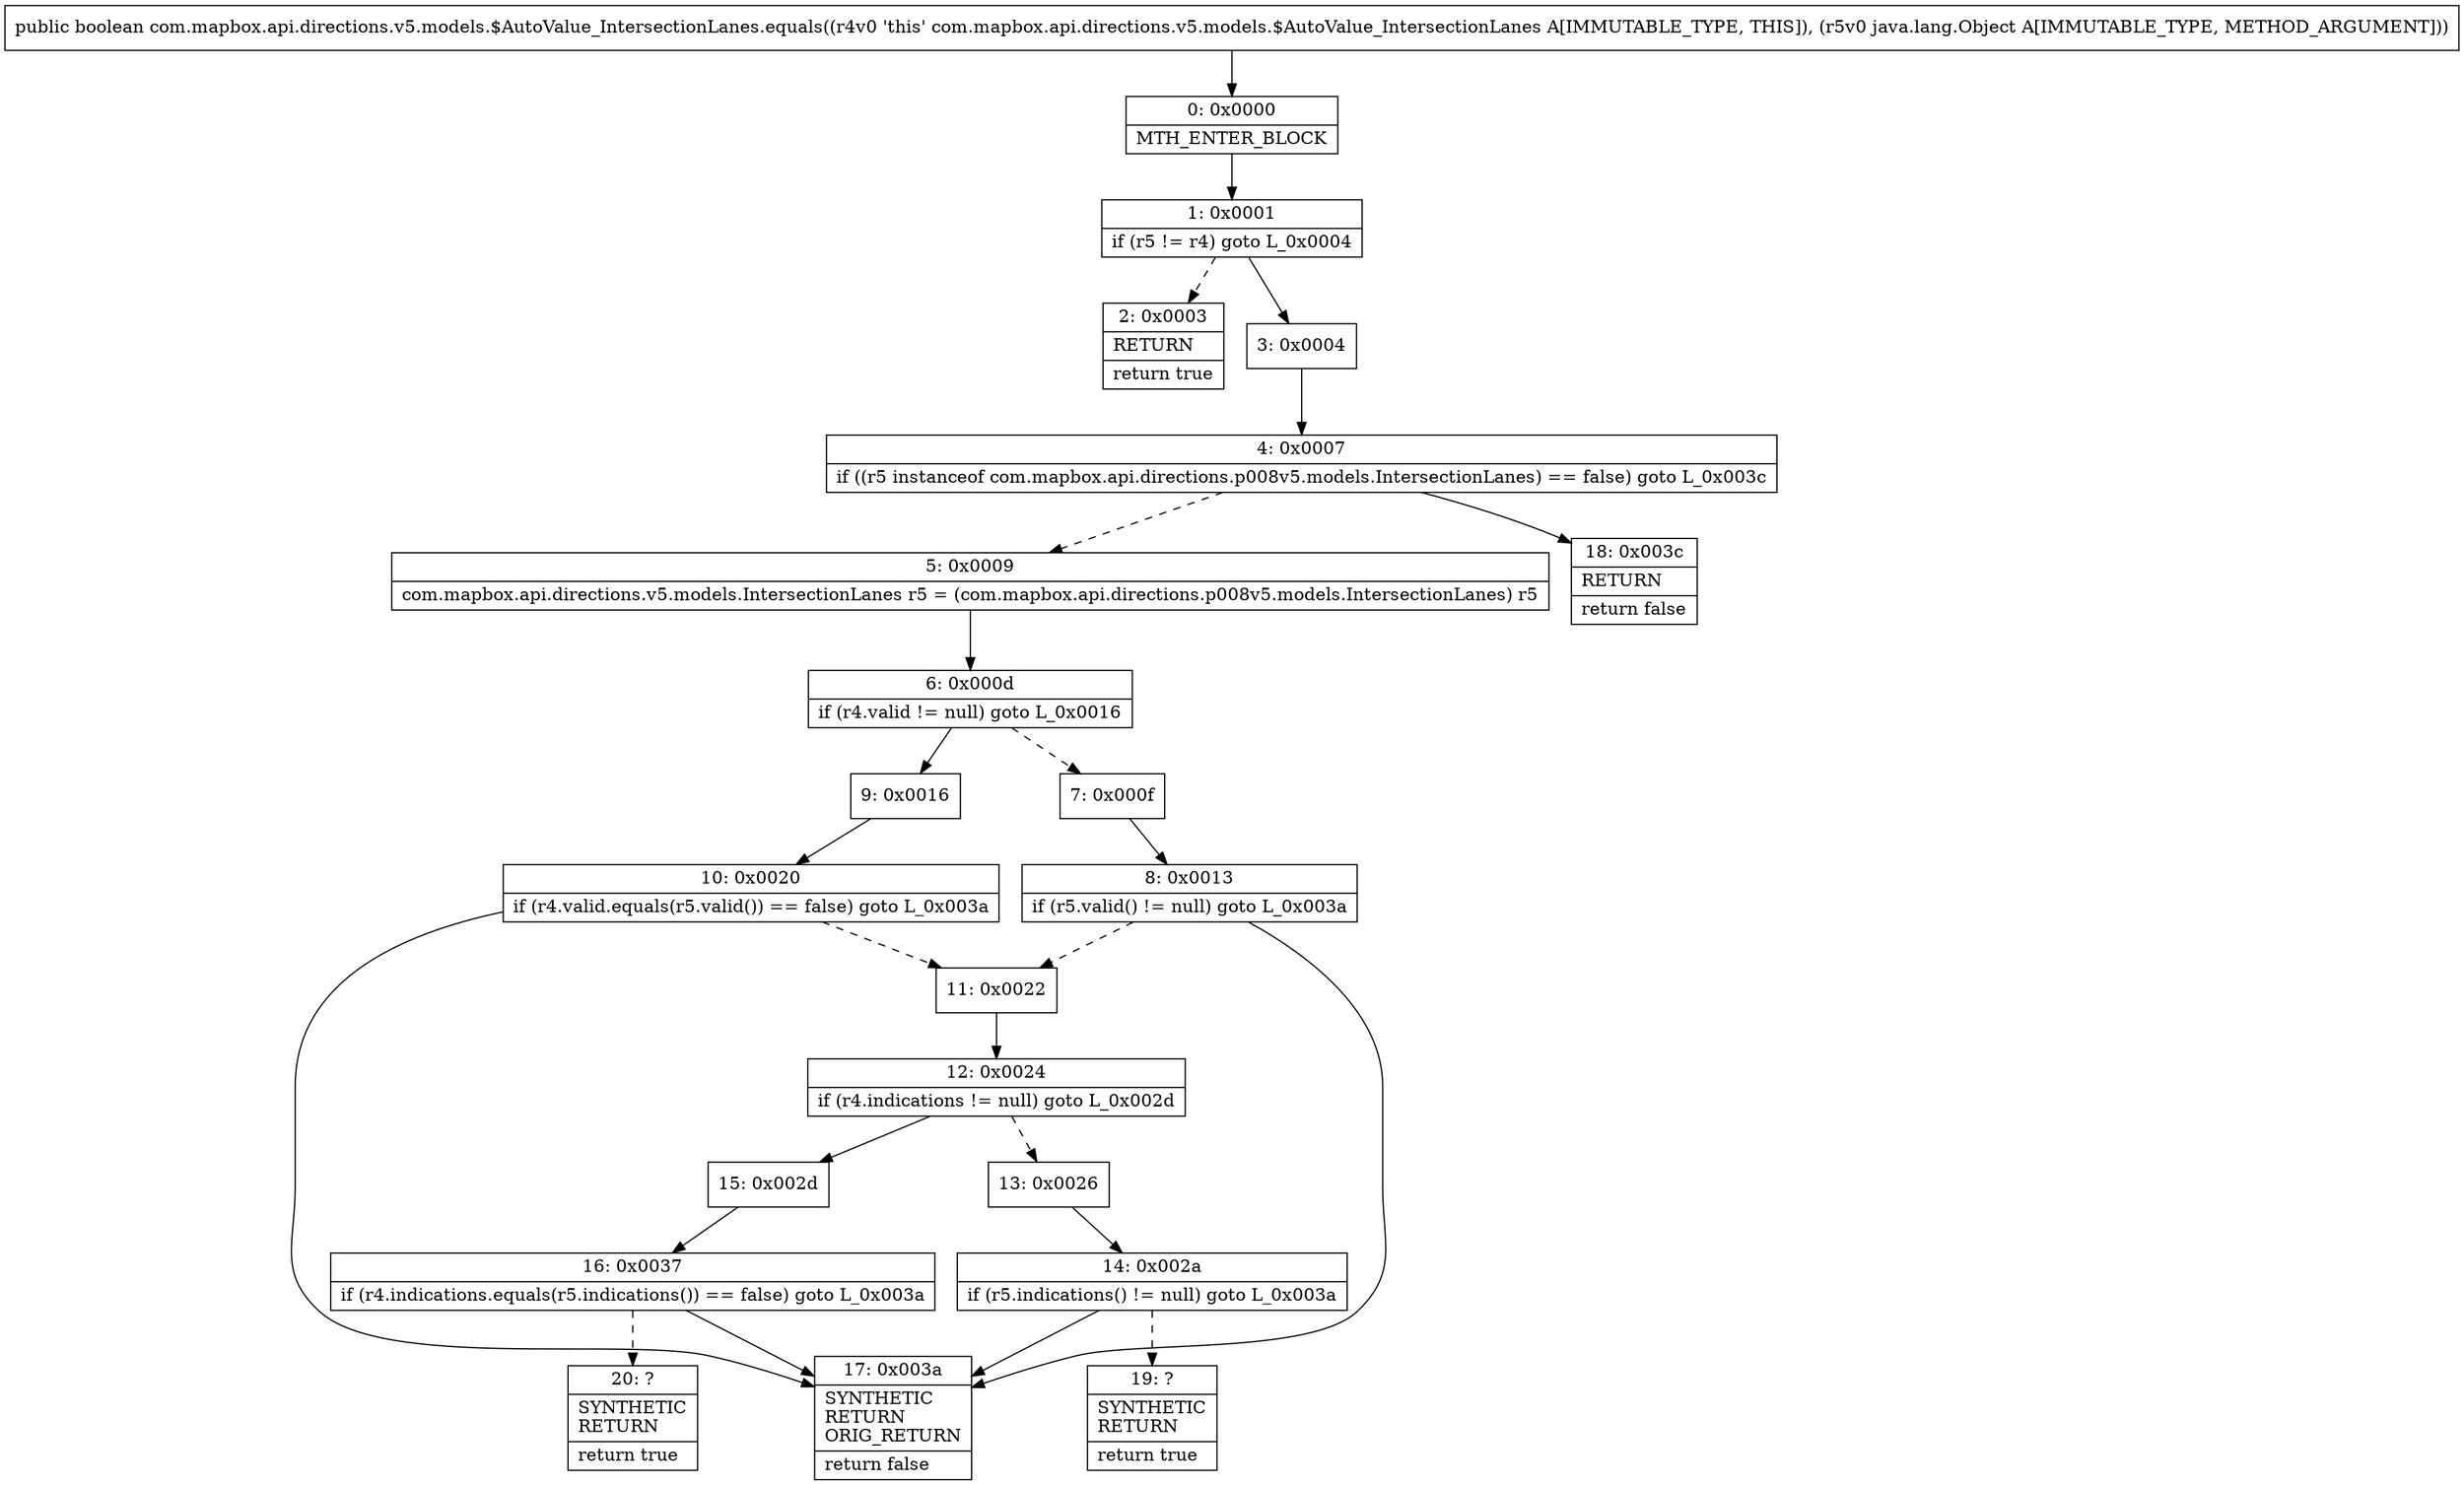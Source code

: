 digraph "CFG forcom.mapbox.api.directions.v5.models.$AutoValue_IntersectionLanes.equals(Ljava\/lang\/Object;)Z" {
Node_0 [shape=record,label="{0\:\ 0x0000|MTH_ENTER_BLOCK\l}"];
Node_1 [shape=record,label="{1\:\ 0x0001|if (r5 != r4) goto L_0x0004\l}"];
Node_2 [shape=record,label="{2\:\ 0x0003|RETURN\l|return true\l}"];
Node_3 [shape=record,label="{3\:\ 0x0004}"];
Node_4 [shape=record,label="{4\:\ 0x0007|if ((r5 instanceof com.mapbox.api.directions.p008v5.models.IntersectionLanes) == false) goto L_0x003c\l}"];
Node_5 [shape=record,label="{5\:\ 0x0009|com.mapbox.api.directions.v5.models.IntersectionLanes r5 = (com.mapbox.api.directions.p008v5.models.IntersectionLanes) r5\l}"];
Node_6 [shape=record,label="{6\:\ 0x000d|if (r4.valid != null) goto L_0x0016\l}"];
Node_7 [shape=record,label="{7\:\ 0x000f}"];
Node_8 [shape=record,label="{8\:\ 0x0013|if (r5.valid() != null) goto L_0x003a\l}"];
Node_9 [shape=record,label="{9\:\ 0x0016}"];
Node_10 [shape=record,label="{10\:\ 0x0020|if (r4.valid.equals(r5.valid()) == false) goto L_0x003a\l}"];
Node_11 [shape=record,label="{11\:\ 0x0022}"];
Node_12 [shape=record,label="{12\:\ 0x0024|if (r4.indications != null) goto L_0x002d\l}"];
Node_13 [shape=record,label="{13\:\ 0x0026}"];
Node_14 [shape=record,label="{14\:\ 0x002a|if (r5.indications() != null) goto L_0x003a\l}"];
Node_15 [shape=record,label="{15\:\ 0x002d}"];
Node_16 [shape=record,label="{16\:\ 0x0037|if (r4.indications.equals(r5.indications()) == false) goto L_0x003a\l}"];
Node_17 [shape=record,label="{17\:\ 0x003a|SYNTHETIC\lRETURN\lORIG_RETURN\l|return false\l}"];
Node_18 [shape=record,label="{18\:\ 0x003c|RETURN\l|return false\l}"];
Node_19 [shape=record,label="{19\:\ ?|SYNTHETIC\lRETURN\l|return true\l}"];
Node_20 [shape=record,label="{20\:\ ?|SYNTHETIC\lRETURN\l|return true\l}"];
MethodNode[shape=record,label="{public boolean com.mapbox.api.directions.v5.models.$AutoValue_IntersectionLanes.equals((r4v0 'this' com.mapbox.api.directions.v5.models.$AutoValue_IntersectionLanes A[IMMUTABLE_TYPE, THIS]), (r5v0 java.lang.Object A[IMMUTABLE_TYPE, METHOD_ARGUMENT])) }"];
MethodNode -> Node_0;
Node_0 -> Node_1;
Node_1 -> Node_2[style=dashed];
Node_1 -> Node_3;
Node_3 -> Node_4;
Node_4 -> Node_5[style=dashed];
Node_4 -> Node_18;
Node_5 -> Node_6;
Node_6 -> Node_7[style=dashed];
Node_6 -> Node_9;
Node_7 -> Node_8;
Node_8 -> Node_17;
Node_8 -> Node_11[style=dashed];
Node_9 -> Node_10;
Node_10 -> Node_11[style=dashed];
Node_10 -> Node_17;
Node_11 -> Node_12;
Node_12 -> Node_13[style=dashed];
Node_12 -> Node_15;
Node_13 -> Node_14;
Node_14 -> Node_17;
Node_14 -> Node_19[style=dashed];
Node_15 -> Node_16;
Node_16 -> Node_17;
Node_16 -> Node_20[style=dashed];
}


